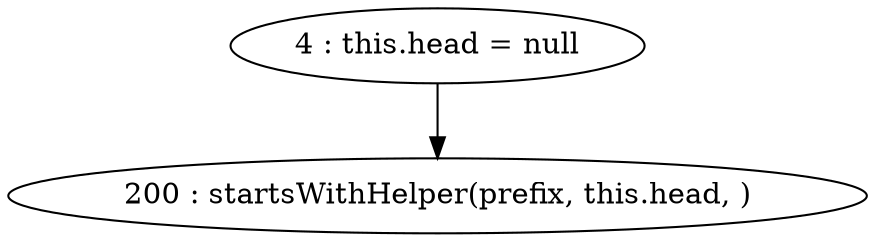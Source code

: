 digraph G {
"4 : this.head = null"
"4 : this.head = null" -> "200 : startsWithHelper(prefix, this.head, )"
"200 : startsWithHelper(prefix, this.head, )"
}